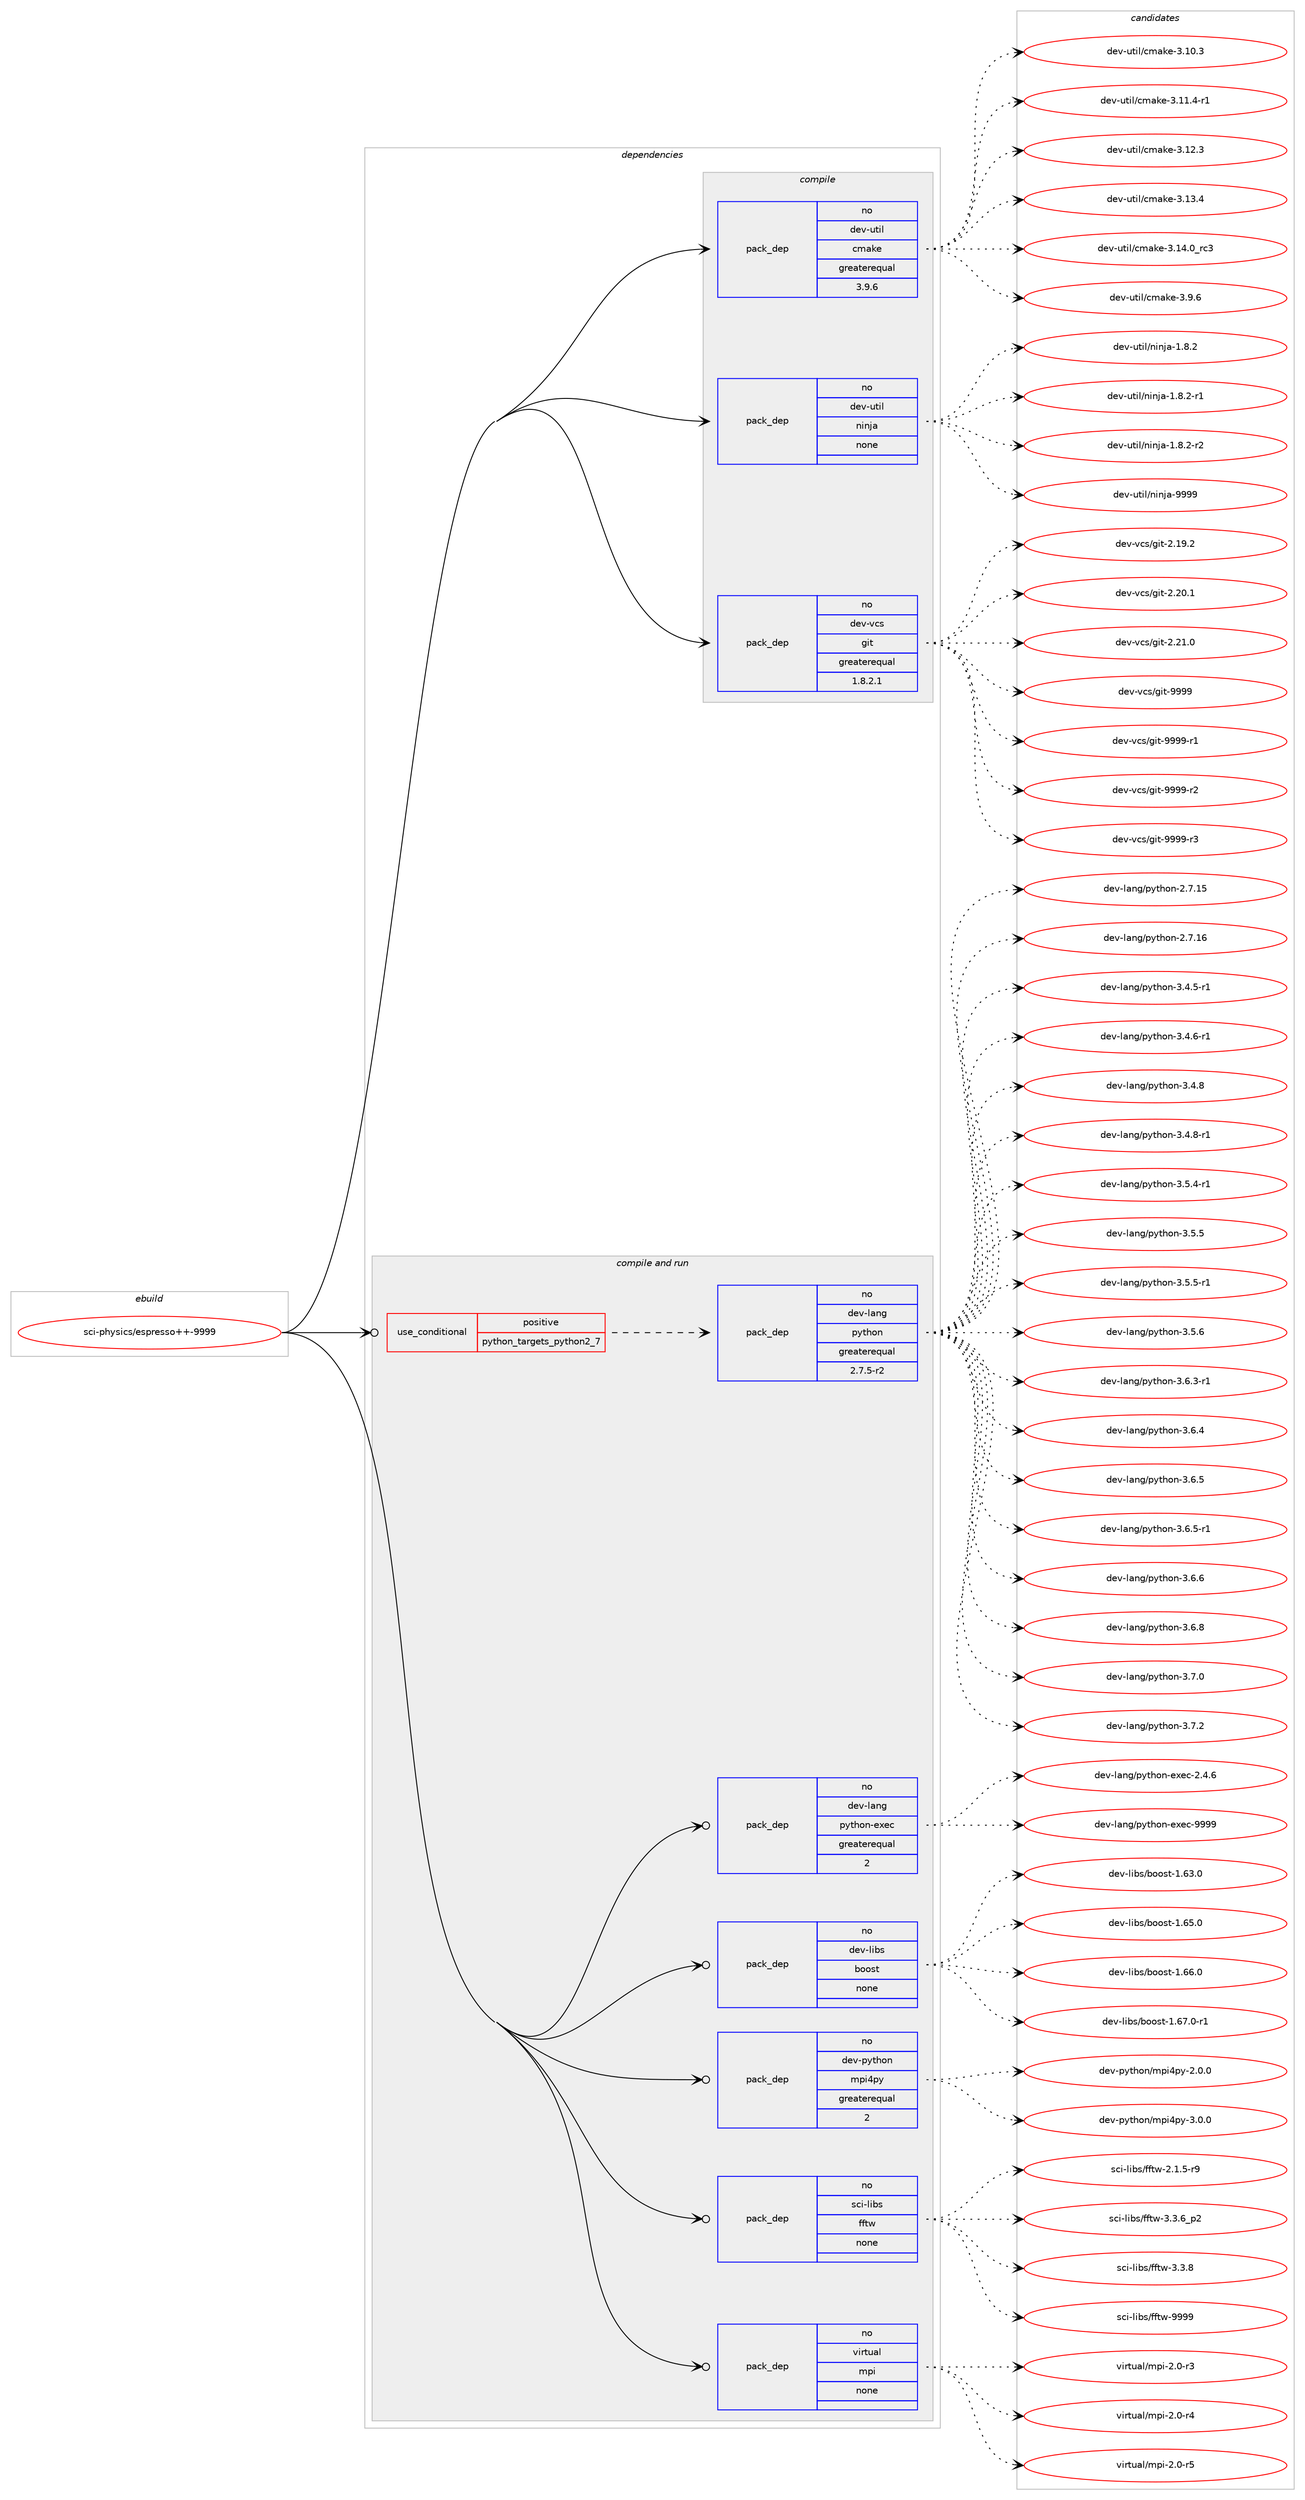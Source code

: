 digraph prolog {

# *************
# Graph options
# *************

newrank=true;
concentrate=true;
compound=true;
graph [rankdir=LR,fontname=Helvetica,fontsize=10,ranksep=1.5];#, ranksep=2.5, nodesep=0.2];
edge  [arrowhead=vee];
node  [fontname=Helvetica,fontsize=10];

# **********
# The ebuild
# **********

subgraph cluster_leftcol {
color=gray;
rank=same;
label=<<i>ebuild</i>>;
id [label="sci-physics/espresso++-9999", color=red, width=4, href="../sci-physics/espresso++-9999.svg"];
}

# ****************
# The dependencies
# ****************

subgraph cluster_midcol {
color=gray;
label=<<i>dependencies</i>>;
subgraph cluster_compile {
fillcolor="#eeeeee";
style=filled;
label=<<i>compile</i>>;
subgraph pack1217247 {
dependency1700021 [label=<<TABLE BORDER="0" CELLBORDER="1" CELLSPACING="0" CELLPADDING="4" WIDTH="220"><TR><TD ROWSPAN="6" CELLPADDING="30">pack_dep</TD></TR><TR><TD WIDTH="110">no</TD></TR><TR><TD>dev-util</TD></TR><TR><TD>cmake</TD></TR><TR><TD>greaterequal</TD></TR><TR><TD>3.9.6</TD></TR></TABLE>>, shape=none, color=blue];
}
id:e -> dependency1700021:w [weight=20,style="solid",arrowhead="vee"];
subgraph pack1217248 {
dependency1700022 [label=<<TABLE BORDER="0" CELLBORDER="1" CELLSPACING="0" CELLPADDING="4" WIDTH="220"><TR><TD ROWSPAN="6" CELLPADDING="30">pack_dep</TD></TR><TR><TD WIDTH="110">no</TD></TR><TR><TD>dev-util</TD></TR><TR><TD>ninja</TD></TR><TR><TD>none</TD></TR><TR><TD></TD></TR></TABLE>>, shape=none, color=blue];
}
id:e -> dependency1700022:w [weight=20,style="solid",arrowhead="vee"];
subgraph pack1217249 {
dependency1700023 [label=<<TABLE BORDER="0" CELLBORDER="1" CELLSPACING="0" CELLPADDING="4" WIDTH="220"><TR><TD ROWSPAN="6" CELLPADDING="30">pack_dep</TD></TR><TR><TD WIDTH="110">no</TD></TR><TR><TD>dev-vcs</TD></TR><TR><TD>git</TD></TR><TR><TD>greaterequal</TD></TR><TR><TD>1.8.2.1</TD></TR></TABLE>>, shape=none, color=blue];
}
id:e -> dependency1700023:w [weight=20,style="solid",arrowhead="vee"];
}
subgraph cluster_compileandrun {
fillcolor="#eeeeee";
style=filled;
label=<<i>compile and run</i>>;
subgraph cond454899 {
dependency1700024 [label=<<TABLE BORDER="0" CELLBORDER="1" CELLSPACING="0" CELLPADDING="4"><TR><TD ROWSPAN="3" CELLPADDING="10">use_conditional</TD></TR><TR><TD>positive</TD></TR><TR><TD>python_targets_python2_7</TD></TR></TABLE>>, shape=none, color=red];
subgraph pack1217250 {
dependency1700025 [label=<<TABLE BORDER="0" CELLBORDER="1" CELLSPACING="0" CELLPADDING="4" WIDTH="220"><TR><TD ROWSPAN="6" CELLPADDING="30">pack_dep</TD></TR><TR><TD WIDTH="110">no</TD></TR><TR><TD>dev-lang</TD></TR><TR><TD>python</TD></TR><TR><TD>greaterequal</TD></TR><TR><TD>2.7.5-r2</TD></TR></TABLE>>, shape=none, color=blue];
}
dependency1700024:e -> dependency1700025:w [weight=20,style="dashed",arrowhead="vee"];
}
id:e -> dependency1700024:w [weight=20,style="solid",arrowhead="odotvee"];
subgraph pack1217251 {
dependency1700026 [label=<<TABLE BORDER="0" CELLBORDER="1" CELLSPACING="0" CELLPADDING="4" WIDTH="220"><TR><TD ROWSPAN="6" CELLPADDING="30">pack_dep</TD></TR><TR><TD WIDTH="110">no</TD></TR><TR><TD>dev-lang</TD></TR><TR><TD>python-exec</TD></TR><TR><TD>greaterequal</TD></TR><TR><TD>2</TD></TR></TABLE>>, shape=none, color=blue];
}
id:e -> dependency1700026:w [weight=20,style="solid",arrowhead="odotvee"];
subgraph pack1217252 {
dependency1700027 [label=<<TABLE BORDER="0" CELLBORDER="1" CELLSPACING="0" CELLPADDING="4" WIDTH="220"><TR><TD ROWSPAN="6" CELLPADDING="30">pack_dep</TD></TR><TR><TD WIDTH="110">no</TD></TR><TR><TD>dev-libs</TD></TR><TR><TD>boost</TD></TR><TR><TD>none</TD></TR><TR><TD></TD></TR></TABLE>>, shape=none, color=blue];
}
id:e -> dependency1700027:w [weight=20,style="solid",arrowhead="odotvee"];
subgraph pack1217253 {
dependency1700028 [label=<<TABLE BORDER="0" CELLBORDER="1" CELLSPACING="0" CELLPADDING="4" WIDTH="220"><TR><TD ROWSPAN="6" CELLPADDING="30">pack_dep</TD></TR><TR><TD WIDTH="110">no</TD></TR><TR><TD>dev-python</TD></TR><TR><TD>mpi4py</TD></TR><TR><TD>greaterequal</TD></TR><TR><TD>2</TD></TR></TABLE>>, shape=none, color=blue];
}
id:e -> dependency1700028:w [weight=20,style="solid",arrowhead="odotvee"];
subgraph pack1217254 {
dependency1700029 [label=<<TABLE BORDER="0" CELLBORDER="1" CELLSPACING="0" CELLPADDING="4" WIDTH="220"><TR><TD ROWSPAN="6" CELLPADDING="30">pack_dep</TD></TR><TR><TD WIDTH="110">no</TD></TR><TR><TD>sci-libs</TD></TR><TR><TD>fftw</TD></TR><TR><TD>none</TD></TR><TR><TD></TD></TR></TABLE>>, shape=none, color=blue];
}
id:e -> dependency1700029:w [weight=20,style="solid",arrowhead="odotvee"];
subgraph pack1217255 {
dependency1700030 [label=<<TABLE BORDER="0" CELLBORDER="1" CELLSPACING="0" CELLPADDING="4" WIDTH="220"><TR><TD ROWSPAN="6" CELLPADDING="30">pack_dep</TD></TR><TR><TD WIDTH="110">no</TD></TR><TR><TD>virtual</TD></TR><TR><TD>mpi</TD></TR><TR><TD>none</TD></TR><TR><TD></TD></TR></TABLE>>, shape=none, color=blue];
}
id:e -> dependency1700030:w [weight=20,style="solid",arrowhead="odotvee"];
}
subgraph cluster_run {
fillcolor="#eeeeee";
style=filled;
label=<<i>run</i>>;
}
}

# **************
# The candidates
# **************

subgraph cluster_choices {
rank=same;
color=gray;
label=<<i>candidates</i>>;

subgraph choice1217247 {
color=black;
nodesep=1;
choice1001011184511711610510847991099710710145514649484651 [label="dev-util/cmake-3.10.3", color=red, width=4,href="../dev-util/cmake-3.10.3.svg"];
choice10010111845117116105108479910997107101455146494946524511449 [label="dev-util/cmake-3.11.4-r1", color=red, width=4,href="../dev-util/cmake-3.11.4-r1.svg"];
choice1001011184511711610510847991099710710145514649504651 [label="dev-util/cmake-3.12.3", color=red, width=4,href="../dev-util/cmake-3.12.3.svg"];
choice1001011184511711610510847991099710710145514649514652 [label="dev-util/cmake-3.13.4", color=red, width=4,href="../dev-util/cmake-3.13.4.svg"];
choice1001011184511711610510847991099710710145514649524648951149951 [label="dev-util/cmake-3.14.0_rc3", color=red, width=4,href="../dev-util/cmake-3.14.0_rc3.svg"];
choice10010111845117116105108479910997107101455146574654 [label="dev-util/cmake-3.9.6", color=red, width=4,href="../dev-util/cmake-3.9.6.svg"];
dependency1700021:e -> choice1001011184511711610510847991099710710145514649484651:w [style=dotted,weight="100"];
dependency1700021:e -> choice10010111845117116105108479910997107101455146494946524511449:w [style=dotted,weight="100"];
dependency1700021:e -> choice1001011184511711610510847991099710710145514649504651:w [style=dotted,weight="100"];
dependency1700021:e -> choice1001011184511711610510847991099710710145514649514652:w [style=dotted,weight="100"];
dependency1700021:e -> choice1001011184511711610510847991099710710145514649524648951149951:w [style=dotted,weight="100"];
dependency1700021:e -> choice10010111845117116105108479910997107101455146574654:w [style=dotted,weight="100"];
}
subgraph choice1217248 {
color=black;
nodesep=1;
choice100101118451171161051084711010511010697454946564650 [label="dev-util/ninja-1.8.2", color=red, width=4,href="../dev-util/ninja-1.8.2.svg"];
choice1001011184511711610510847110105110106974549465646504511449 [label="dev-util/ninja-1.8.2-r1", color=red, width=4,href="../dev-util/ninja-1.8.2-r1.svg"];
choice1001011184511711610510847110105110106974549465646504511450 [label="dev-util/ninja-1.8.2-r2", color=red, width=4,href="../dev-util/ninja-1.8.2-r2.svg"];
choice1001011184511711610510847110105110106974557575757 [label="dev-util/ninja-9999", color=red, width=4,href="../dev-util/ninja-9999.svg"];
dependency1700022:e -> choice100101118451171161051084711010511010697454946564650:w [style=dotted,weight="100"];
dependency1700022:e -> choice1001011184511711610510847110105110106974549465646504511449:w [style=dotted,weight="100"];
dependency1700022:e -> choice1001011184511711610510847110105110106974549465646504511450:w [style=dotted,weight="100"];
dependency1700022:e -> choice1001011184511711610510847110105110106974557575757:w [style=dotted,weight="100"];
}
subgraph choice1217249 {
color=black;
nodesep=1;
choice10010111845118991154710310511645504649574650 [label="dev-vcs/git-2.19.2", color=red, width=4,href="../dev-vcs/git-2.19.2.svg"];
choice10010111845118991154710310511645504650484649 [label="dev-vcs/git-2.20.1", color=red, width=4,href="../dev-vcs/git-2.20.1.svg"];
choice10010111845118991154710310511645504650494648 [label="dev-vcs/git-2.21.0", color=red, width=4,href="../dev-vcs/git-2.21.0.svg"];
choice1001011184511899115471031051164557575757 [label="dev-vcs/git-9999", color=red, width=4,href="../dev-vcs/git-9999.svg"];
choice10010111845118991154710310511645575757574511449 [label="dev-vcs/git-9999-r1", color=red, width=4,href="../dev-vcs/git-9999-r1.svg"];
choice10010111845118991154710310511645575757574511450 [label="dev-vcs/git-9999-r2", color=red, width=4,href="../dev-vcs/git-9999-r2.svg"];
choice10010111845118991154710310511645575757574511451 [label="dev-vcs/git-9999-r3", color=red, width=4,href="../dev-vcs/git-9999-r3.svg"];
dependency1700023:e -> choice10010111845118991154710310511645504649574650:w [style=dotted,weight="100"];
dependency1700023:e -> choice10010111845118991154710310511645504650484649:w [style=dotted,weight="100"];
dependency1700023:e -> choice10010111845118991154710310511645504650494648:w [style=dotted,weight="100"];
dependency1700023:e -> choice1001011184511899115471031051164557575757:w [style=dotted,weight="100"];
dependency1700023:e -> choice10010111845118991154710310511645575757574511449:w [style=dotted,weight="100"];
dependency1700023:e -> choice10010111845118991154710310511645575757574511450:w [style=dotted,weight="100"];
dependency1700023:e -> choice10010111845118991154710310511645575757574511451:w [style=dotted,weight="100"];
}
subgraph choice1217250 {
color=black;
nodesep=1;
choice10010111845108971101034711212111610411111045504655464953 [label="dev-lang/python-2.7.15", color=red, width=4,href="../dev-lang/python-2.7.15.svg"];
choice10010111845108971101034711212111610411111045504655464954 [label="dev-lang/python-2.7.16", color=red, width=4,href="../dev-lang/python-2.7.16.svg"];
choice1001011184510897110103471121211161041111104551465246534511449 [label="dev-lang/python-3.4.5-r1", color=red, width=4,href="../dev-lang/python-3.4.5-r1.svg"];
choice1001011184510897110103471121211161041111104551465246544511449 [label="dev-lang/python-3.4.6-r1", color=red, width=4,href="../dev-lang/python-3.4.6-r1.svg"];
choice100101118451089711010347112121116104111110455146524656 [label="dev-lang/python-3.4.8", color=red, width=4,href="../dev-lang/python-3.4.8.svg"];
choice1001011184510897110103471121211161041111104551465246564511449 [label="dev-lang/python-3.4.8-r1", color=red, width=4,href="../dev-lang/python-3.4.8-r1.svg"];
choice1001011184510897110103471121211161041111104551465346524511449 [label="dev-lang/python-3.5.4-r1", color=red, width=4,href="../dev-lang/python-3.5.4-r1.svg"];
choice100101118451089711010347112121116104111110455146534653 [label="dev-lang/python-3.5.5", color=red, width=4,href="../dev-lang/python-3.5.5.svg"];
choice1001011184510897110103471121211161041111104551465346534511449 [label="dev-lang/python-3.5.5-r1", color=red, width=4,href="../dev-lang/python-3.5.5-r1.svg"];
choice100101118451089711010347112121116104111110455146534654 [label="dev-lang/python-3.5.6", color=red, width=4,href="../dev-lang/python-3.5.6.svg"];
choice1001011184510897110103471121211161041111104551465446514511449 [label="dev-lang/python-3.6.3-r1", color=red, width=4,href="../dev-lang/python-3.6.3-r1.svg"];
choice100101118451089711010347112121116104111110455146544652 [label="dev-lang/python-3.6.4", color=red, width=4,href="../dev-lang/python-3.6.4.svg"];
choice100101118451089711010347112121116104111110455146544653 [label="dev-lang/python-3.6.5", color=red, width=4,href="../dev-lang/python-3.6.5.svg"];
choice1001011184510897110103471121211161041111104551465446534511449 [label="dev-lang/python-3.6.5-r1", color=red, width=4,href="../dev-lang/python-3.6.5-r1.svg"];
choice100101118451089711010347112121116104111110455146544654 [label="dev-lang/python-3.6.6", color=red, width=4,href="../dev-lang/python-3.6.6.svg"];
choice100101118451089711010347112121116104111110455146544656 [label="dev-lang/python-3.6.8", color=red, width=4,href="../dev-lang/python-3.6.8.svg"];
choice100101118451089711010347112121116104111110455146554648 [label="dev-lang/python-3.7.0", color=red, width=4,href="../dev-lang/python-3.7.0.svg"];
choice100101118451089711010347112121116104111110455146554650 [label="dev-lang/python-3.7.2", color=red, width=4,href="../dev-lang/python-3.7.2.svg"];
dependency1700025:e -> choice10010111845108971101034711212111610411111045504655464953:w [style=dotted,weight="100"];
dependency1700025:e -> choice10010111845108971101034711212111610411111045504655464954:w [style=dotted,weight="100"];
dependency1700025:e -> choice1001011184510897110103471121211161041111104551465246534511449:w [style=dotted,weight="100"];
dependency1700025:e -> choice1001011184510897110103471121211161041111104551465246544511449:w [style=dotted,weight="100"];
dependency1700025:e -> choice100101118451089711010347112121116104111110455146524656:w [style=dotted,weight="100"];
dependency1700025:e -> choice1001011184510897110103471121211161041111104551465246564511449:w [style=dotted,weight="100"];
dependency1700025:e -> choice1001011184510897110103471121211161041111104551465346524511449:w [style=dotted,weight="100"];
dependency1700025:e -> choice100101118451089711010347112121116104111110455146534653:w [style=dotted,weight="100"];
dependency1700025:e -> choice1001011184510897110103471121211161041111104551465346534511449:w [style=dotted,weight="100"];
dependency1700025:e -> choice100101118451089711010347112121116104111110455146534654:w [style=dotted,weight="100"];
dependency1700025:e -> choice1001011184510897110103471121211161041111104551465446514511449:w [style=dotted,weight="100"];
dependency1700025:e -> choice100101118451089711010347112121116104111110455146544652:w [style=dotted,weight="100"];
dependency1700025:e -> choice100101118451089711010347112121116104111110455146544653:w [style=dotted,weight="100"];
dependency1700025:e -> choice1001011184510897110103471121211161041111104551465446534511449:w [style=dotted,weight="100"];
dependency1700025:e -> choice100101118451089711010347112121116104111110455146544654:w [style=dotted,weight="100"];
dependency1700025:e -> choice100101118451089711010347112121116104111110455146544656:w [style=dotted,weight="100"];
dependency1700025:e -> choice100101118451089711010347112121116104111110455146554648:w [style=dotted,weight="100"];
dependency1700025:e -> choice100101118451089711010347112121116104111110455146554650:w [style=dotted,weight="100"];
}
subgraph choice1217251 {
color=black;
nodesep=1;
choice1001011184510897110103471121211161041111104510112010199455046524654 [label="dev-lang/python-exec-2.4.6", color=red, width=4,href="../dev-lang/python-exec-2.4.6.svg"];
choice10010111845108971101034711212111610411111045101120101994557575757 [label="dev-lang/python-exec-9999", color=red, width=4,href="../dev-lang/python-exec-9999.svg"];
dependency1700026:e -> choice1001011184510897110103471121211161041111104510112010199455046524654:w [style=dotted,weight="100"];
dependency1700026:e -> choice10010111845108971101034711212111610411111045101120101994557575757:w [style=dotted,weight="100"];
}
subgraph choice1217252 {
color=black;
nodesep=1;
choice1001011184510810598115479811111111511645494654514648 [label="dev-libs/boost-1.63.0", color=red, width=4,href="../dev-libs/boost-1.63.0.svg"];
choice1001011184510810598115479811111111511645494654534648 [label="dev-libs/boost-1.65.0", color=red, width=4,href="../dev-libs/boost-1.65.0.svg"];
choice1001011184510810598115479811111111511645494654544648 [label="dev-libs/boost-1.66.0", color=red, width=4,href="../dev-libs/boost-1.66.0.svg"];
choice10010111845108105981154798111111115116454946545546484511449 [label="dev-libs/boost-1.67.0-r1", color=red, width=4,href="../dev-libs/boost-1.67.0-r1.svg"];
dependency1700027:e -> choice1001011184510810598115479811111111511645494654514648:w [style=dotted,weight="100"];
dependency1700027:e -> choice1001011184510810598115479811111111511645494654534648:w [style=dotted,weight="100"];
dependency1700027:e -> choice1001011184510810598115479811111111511645494654544648:w [style=dotted,weight="100"];
dependency1700027:e -> choice10010111845108105981154798111111115116454946545546484511449:w [style=dotted,weight="100"];
}
subgraph choice1217253 {
color=black;
nodesep=1;
choice100101118451121211161041111104710911210552112121455046484648 [label="dev-python/mpi4py-2.0.0", color=red, width=4,href="../dev-python/mpi4py-2.0.0.svg"];
choice100101118451121211161041111104710911210552112121455146484648 [label="dev-python/mpi4py-3.0.0", color=red, width=4,href="../dev-python/mpi4py-3.0.0.svg"];
dependency1700028:e -> choice100101118451121211161041111104710911210552112121455046484648:w [style=dotted,weight="100"];
dependency1700028:e -> choice100101118451121211161041111104710911210552112121455146484648:w [style=dotted,weight="100"];
}
subgraph choice1217254 {
color=black;
nodesep=1;
choice115991054510810598115471021021161194550464946534511457 [label="sci-libs/fftw-2.1.5-r9", color=red, width=4,href="../sci-libs/fftw-2.1.5-r9.svg"];
choice115991054510810598115471021021161194551465146549511250 [label="sci-libs/fftw-3.3.6_p2", color=red, width=4,href="../sci-libs/fftw-3.3.6_p2.svg"];
choice11599105451081059811547102102116119455146514656 [label="sci-libs/fftw-3.3.8", color=red, width=4,href="../sci-libs/fftw-3.3.8.svg"];
choice115991054510810598115471021021161194557575757 [label="sci-libs/fftw-9999", color=red, width=4,href="../sci-libs/fftw-9999.svg"];
dependency1700029:e -> choice115991054510810598115471021021161194550464946534511457:w [style=dotted,weight="100"];
dependency1700029:e -> choice115991054510810598115471021021161194551465146549511250:w [style=dotted,weight="100"];
dependency1700029:e -> choice11599105451081059811547102102116119455146514656:w [style=dotted,weight="100"];
dependency1700029:e -> choice115991054510810598115471021021161194557575757:w [style=dotted,weight="100"];
}
subgraph choice1217255 {
color=black;
nodesep=1;
choice1181051141161179710847109112105455046484511451 [label="virtual/mpi-2.0-r3", color=red, width=4,href="../virtual/mpi-2.0-r3.svg"];
choice1181051141161179710847109112105455046484511452 [label="virtual/mpi-2.0-r4", color=red, width=4,href="../virtual/mpi-2.0-r4.svg"];
choice1181051141161179710847109112105455046484511453 [label="virtual/mpi-2.0-r5", color=red, width=4,href="../virtual/mpi-2.0-r5.svg"];
dependency1700030:e -> choice1181051141161179710847109112105455046484511451:w [style=dotted,weight="100"];
dependency1700030:e -> choice1181051141161179710847109112105455046484511452:w [style=dotted,weight="100"];
dependency1700030:e -> choice1181051141161179710847109112105455046484511453:w [style=dotted,weight="100"];
}
}

}
